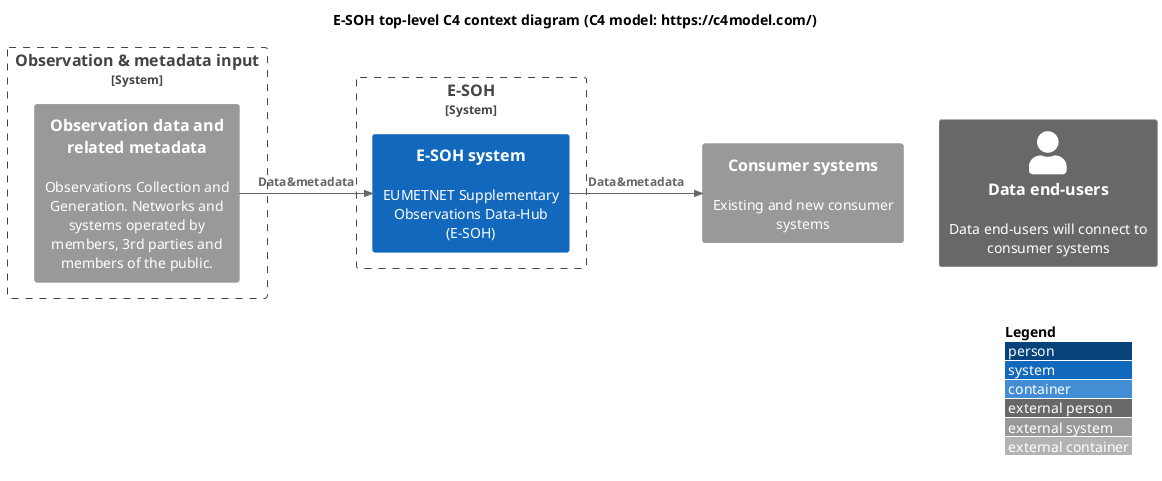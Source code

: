 @startuml "E-SOH-C4-toplevel-context-diagram"

!include <C4/C4_Container>

'!include https://raw.githubusercontent.com/plantuml-stdlib/C4-PlantUML/master/C4_Context.puml
' or use local:
'!include C4_Context.puml

'LAYOUT_TOP_DOWN()
'LAYOUT_AS_SKETCH()
LAYOUT_WITH_LEGEND()

title E-SOH top-level C4 context diagram (C4 model: https://c4model.com/)

System_Boundary(c0, "Observation & metadata input") {
    System_Ext(srcsys, "Observation data and related metadata", "Observations Collection and Generation. Networks and systems operated by members, 3rd parties and members of the public.")
'    System_Ext(oscar, "WMO OSCAR", "WIGOS metadata for all surface-based observing stations and platforms.")
}

System_Boundary(c1, "E-SOH") {
    System(esoh, "E-SOH system", "EUMETNET Supplementary Observations Data-Hub (E-SOH)")
}

Rel_R(srcsys, esoh, "Data&metadata")

System_Ext(consys, "Consumer systems", "Existing and new consumer systems")
Person_Ext(enduser, "Data end-users", "Data end-users will connect to consumer systems")

Rel_R(esoh, consys, "Data&metadata")

'layout wishes:
Lay_R(consys, enduser)


@enduml
